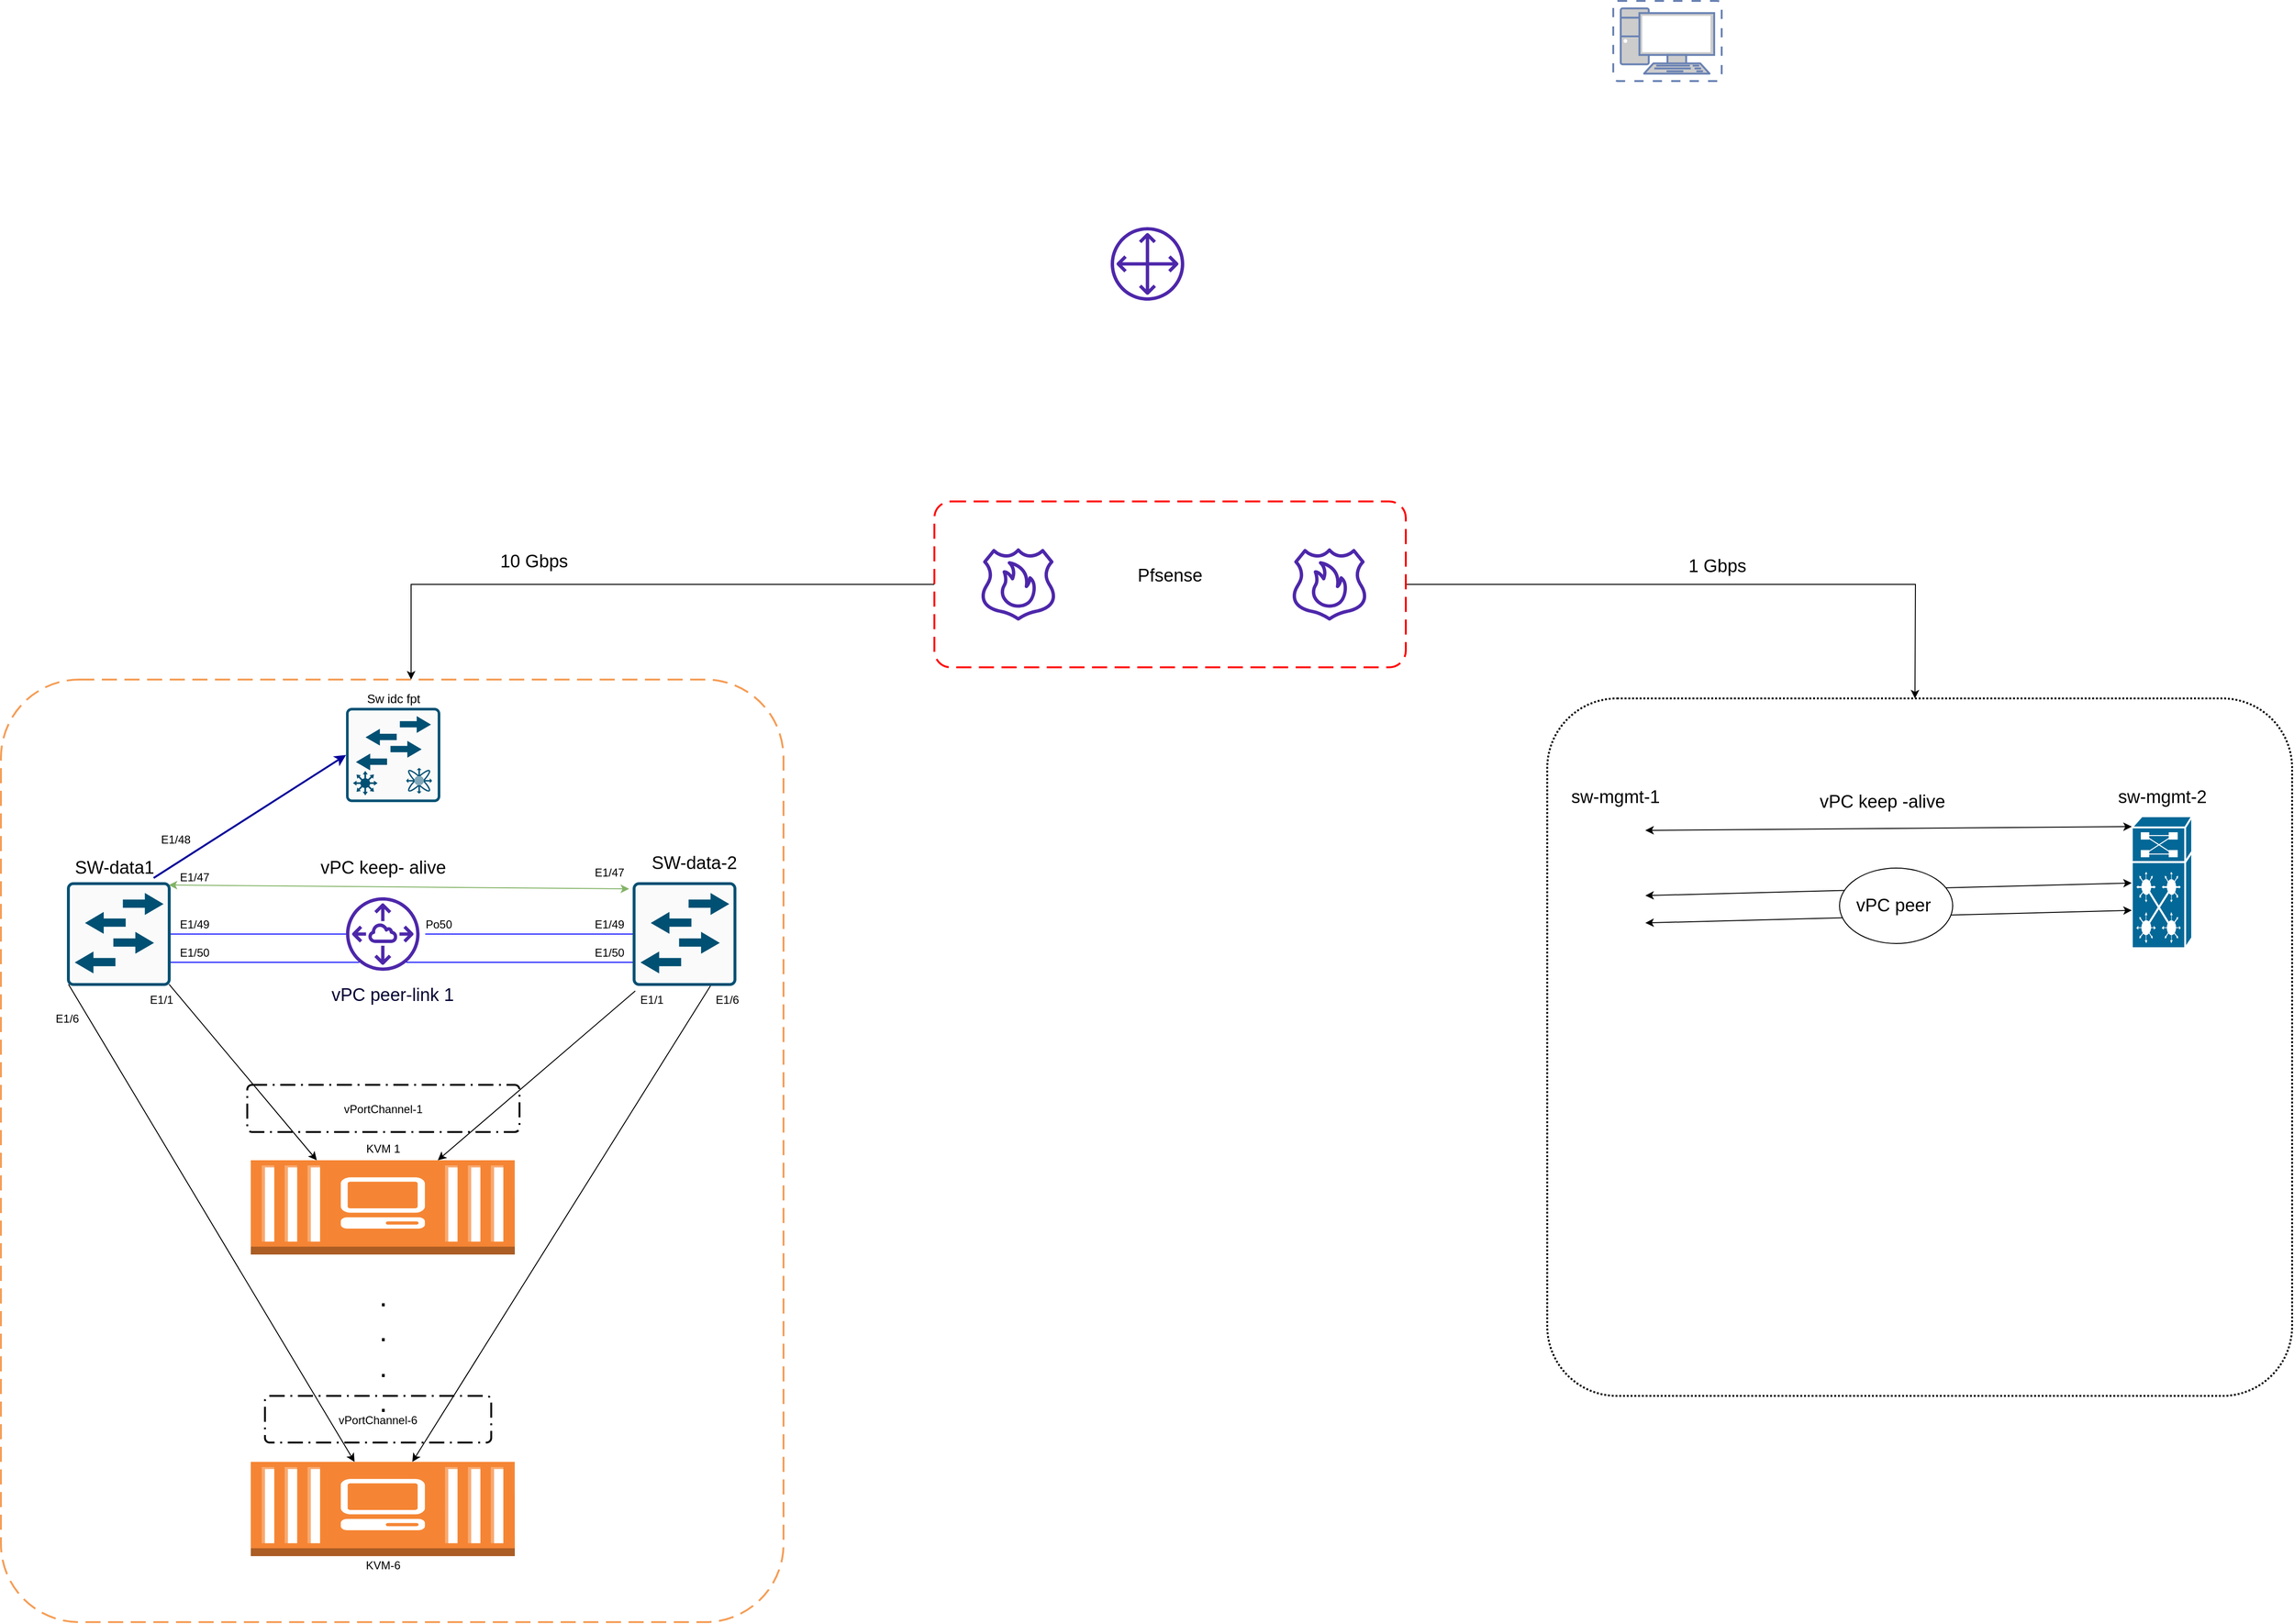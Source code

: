 <mxfile version="17.4.2" type="github">
  <diagram id="6a731a19-8d31-9384-78a2-239565b7b9f0" name="Page-1">
    <mxGraphModel dx="2121" dy="1853" grid="1" gridSize="10" guides="1" tooltips="1" connect="1" arrows="1" fold="1" page="1" pageScale="1" pageWidth="827" pageHeight="1169" background="none" math="0" shadow="0">
      <root>
        <mxCell id="0" />
        <mxCell id="1" parent="0" />
        <mxCell id="PpkC8VUCtbI2EbVheNOO-1" value="" style="rounded=1;arcSize=10;dashed=1;strokeColor=#F59D56;fillColor=none;gradientColor=none;dashPattern=8 4;strokeWidth=2;" vertex="1" parent="1">
          <mxGeometry x="-350" y="370" width="830" height="1000" as="geometry" />
        </mxCell>
        <mxCell id="jgQcP7is1KuD3QYu7mgT-2422" style="edgeStyle=orthogonalEdgeStyle;rounded=0;orthogonalLoop=1;jettySize=auto;html=1;exitX=0;exitY=0.5;exitDx=0;exitDy=0;fontSize=19;" parent="1" source="jgQcP7is1KuD3QYu7mgT-2416" target="PpkC8VUCtbI2EbVheNOO-1" edge="1">
          <mxGeometry relative="1" as="geometry">
            <mxPoint x="85" y="410" as="targetPoint" />
            <Array as="points">
              <mxPoint x="85" y="269" />
            </Array>
          </mxGeometry>
        </mxCell>
        <mxCell id="jgQcP7is1KuD3QYu7mgT-2445" style="edgeStyle=orthogonalEdgeStyle;rounded=0;orthogonalLoop=1;jettySize=auto;html=1;exitX=1;exitY=0.5;exitDx=0;exitDy=0;fontSize=19;" parent="1" source="jgQcP7is1KuD3QYu7mgT-2416" edge="1">
          <mxGeometry relative="1" as="geometry">
            <mxPoint x="1680" y="390" as="targetPoint" />
          </mxGeometry>
        </mxCell>
        <mxCell id="jgQcP7is1KuD3QYu7mgT-2416" value="Pfsense&#xa;" style="rounded=1;arcSize=10;dashed=1;strokeColor=#ff0000;fillColor=none;gradientColor=none;dashPattern=8 4;strokeWidth=2;fontSize=19;" parent="1" vertex="1">
          <mxGeometry x="640" y="181" width="500" height="176" as="geometry" />
        </mxCell>
        <mxCell id="jgQcP7is1KuD3QYu7mgT-2417" value="" style="sketch=0;outlineConnect=0;fontColor=#232F3E;gradientColor=none;fillColor=#4D27AA;strokeColor=none;dashed=0;verticalLabelPosition=bottom;verticalAlign=top;align=center;html=1;fontSize=12;fontStyle=0;aspect=fixed;pointerEvents=1;shape=mxgraph.aws4.route_53_resolver_dns_firewall;" parent="1" vertex="1">
          <mxGeometry x="690" y="230" width="78" height="78" as="geometry" />
        </mxCell>
        <mxCell id="jgQcP7is1KuD3QYu7mgT-2418" value="" style="sketch=0;outlineConnect=0;fontColor=#232F3E;gradientColor=none;fillColor=#4D27AA;strokeColor=none;dashed=0;verticalLabelPosition=bottom;verticalAlign=top;align=center;html=1;fontSize=12;fontStyle=0;aspect=fixed;pointerEvents=1;shape=mxgraph.aws4.route_53_resolver_dns_firewall;" parent="1" vertex="1">
          <mxGeometry x="1020" y="230" width="78" height="78" as="geometry" />
        </mxCell>
        <mxCell id="jgQcP7is1KuD3QYu7mgT-2426" value="SW-data1" style="text;html=1;align=center;verticalAlign=middle;resizable=0;points=[];autosize=1;strokeColor=none;fillColor=none;fontSize=19;" parent="1" vertex="1">
          <mxGeometry x="-280" y="555" width="100" height="30" as="geometry" />
        </mxCell>
        <mxCell id="jgQcP7is1KuD3QYu7mgT-2427" value="SW-data-2" style="text;html=1;align=center;verticalAlign=middle;resizable=0;points=[];autosize=1;strokeColor=none;fillColor=none;fontSize=19;" parent="1" vertex="1">
          <mxGeometry x="330" y="550" width="110" height="30" as="geometry" />
        </mxCell>
        <mxCell id="jgQcP7is1KuD3QYu7mgT-2435" value="" style="endArrow=classic;startArrow=classic;html=1;rounded=0;fontSize=19;entryX=-0.034;entryY=0.173;entryDx=0;entryDy=0;entryPerimeter=0;fontColor=#33FF33;labelBackgroundColor=#00FF00;labelBorderColor=#00FF00;fillColor=#d5e8d4;strokeColor=#82b366;" parent="1" edge="1">
          <mxGeometry width="50" height="50" relative="1" as="geometry">
            <mxPoint x="-172" y="588" as="sourcePoint" />
            <mxPoint x="316.26" y="592.03" as="targetPoint" />
          </mxGeometry>
        </mxCell>
        <mxCell id="jgQcP7is1KuD3QYu7mgT-2436" value="vPC keep- alive&lt;br&gt;" style="text;html=1;align=center;verticalAlign=middle;resizable=0;points=[];autosize=1;strokeColor=none;fillColor=none;fontSize=19;" parent="1" vertex="1">
          <mxGeometry x="-20" y="555" width="150" height="30" as="geometry" />
        </mxCell>
        <mxCell id="jgQcP7is1KuD3QYu7mgT-2438" value="10 Gbps" style="text;html=1;align=center;verticalAlign=middle;resizable=0;points=[];autosize=1;strokeColor=none;fillColor=none;fontSize=19;" parent="1" vertex="1">
          <mxGeometry x="170" y="230" width="90" height="30" as="geometry" />
        </mxCell>
        <mxCell id="jgQcP7is1KuD3QYu7mgT-2439" value="" style="rounded=1;arcSize=10;dashed=1;fillColor=none;gradientColor=none;dashPattern=1 1;strokeWidth=2;fontSize=19;" parent="1" vertex="1">
          <mxGeometry x="1290" y="390" width="790" height="740" as="geometry" />
        </mxCell>
        <mxCell id="jgQcP7is1KuD3QYu7mgT-2441" value="" style="shape=mxgraph.cisco.switches.virtual_layer_switch;sketch=0;html=1;pointerEvents=1;dashed=0;fillColor=#036897;strokeColor=#ffffff;strokeWidth=2;verticalLabelPosition=bottom;verticalAlign=top;align=center;outlineConnect=0;fontSize=19;" parent="1" vertex="1">
          <mxGeometry x="1910" y="515" width="64" height="140" as="geometry" />
        </mxCell>
        <mxCell id="jgQcP7is1KuD3QYu7mgT-2442" value="sw-mgmt-1" style="text;html=1;align=center;verticalAlign=middle;resizable=0;points=[];autosize=1;strokeColor=none;fillColor=none;fontSize=19;" parent="1" vertex="1">
          <mxGeometry x="1307" y="480" width="110" height="30" as="geometry" />
        </mxCell>
        <mxCell id="jgQcP7is1KuD3QYu7mgT-2443" value="sw-mgmt-2" style="text;html=1;align=center;verticalAlign=middle;resizable=0;points=[];autosize=1;strokeColor=none;fillColor=none;fontSize=19;" parent="1" vertex="1">
          <mxGeometry x="1887" y="480" width="110" height="30" as="geometry" />
        </mxCell>
        <mxCell id="jgQcP7is1KuD3QYu7mgT-2446" value="1 Gbps" style="text;html=1;align=center;verticalAlign=middle;resizable=0;points=[];autosize=1;strokeColor=none;fillColor=none;fontSize=19;" parent="1" vertex="1">
          <mxGeometry x="1430" y="235" width="80" height="30" as="geometry" />
        </mxCell>
        <mxCell id="jgQcP7is1KuD3QYu7mgT-2447" value="" style="endArrow=classic;startArrow=classic;html=1;rounded=0;fontSize=19;" parent="1" edge="1">
          <mxGeometry width="50" height="50" relative="1" as="geometry">
            <mxPoint x="1394" y="599.172" as="sourcePoint" />
            <mxPoint x="1910" y="585.828" as="targetPoint" />
          </mxGeometry>
        </mxCell>
        <mxCell id="jgQcP7is1KuD3QYu7mgT-2448" value="" style="endArrow=classic;startArrow=classic;html=1;rounded=0;fontSize=19;" parent="1" edge="1">
          <mxGeometry width="50" height="50" relative="1" as="geometry">
            <mxPoint x="1394" y="628.172" as="sourcePoint" />
            <mxPoint x="1910" y="614.828" as="targetPoint" />
          </mxGeometry>
        </mxCell>
        <mxCell id="jgQcP7is1KuD3QYu7mgT-2450" value="vPC peer&amp;nbsp;" style="ellipse;whiteSpace=wrap;html=1;fontSize=19;" parent="1" vertex="1">
          <mxGeometry x="1600" y="570" width="120" height="80" as="geometry" />
        </mxCell>
        <mxCell id="jgQcP7is1KuD3QYu7mgT-2451" value="" style="endArrow=classic;startArrow=classic;html=1;rounded=0;fontSize=19;entryX=0;entryY=0.25;entryDx=0;entryDy=0;entryPerimeter=0;exitX=1;exitY=0;exitDx=0;exitDy=0;exitPerimeter=0;" parent="1" edge="1">
          <mxGeometry width="50" height="50" relative="1" as="geometry">
            <mxPoint x="1394" y="530" as="sourcePoint" />
            <mxPoint x="1910" y="526" as="targetPoint" />
          </mxGeometry>
        </mxCell>
        <mxCell id="jgQcP7is1KuD3QYu7mgT-2452" value="vPC keep -alive&lt;br&gt;" style="text;html=1;align=center;verticalAlign=middle;resizable=0;points=[];autosize=1;strokeColor=none;fillColor=none;fontSize=19;" parent="1" vertex="1">
          <mxGeometry x="1570" y="485" width="150" height="30" as="geometry" />
        </mxCell>
        <mxCell id="jgQcP7is1KuD3QYu7mgT-2457" value="" style="sketch=0;outlineConnect=0;fontColor=#232F3E;gradientColor=none;fillColor=#4D27AA;strokeColor=none;dashed=0;verticalLabelPosition=bottom;verticalAlign=top;align=center;html=1;fontSize=12;fontStyle=0;aspect=fixed;pointerEvents=1;shape=mxgraph.aws4.customer_gateway;" parent="1" vertex="1">
          <mxGeometry x="827" y="-110" width="78" height="78" as="geometry" />
        </mxCell>
        <mxCell id="jgQcP7is1KuD3QYu7mgT-2462" value="" style="fontColor=#0066CC;verticalAlign=top;verticalLabelPosition=bottom;labelPosition=center;align=center;html=1;outlineConnect=0;fillColor=#CCCCCC;strokeColor=#6881B3;gradientColor=none;gradientDirection=north;strokeWidth=2;shape=mxgraph.networks.virtual_pc;fontSize=19;" parent="1" vertex="1">
          <mxGeometry x="1360" y="-350" width="115" height="85" as="geometry" />
        </mxCell>
        <mxCell id="jgQcP7is1KuD3QYu7mgT-2464" value="" style="sketch=0;points=[[0.015,0.015,0],[0.985,0.015,0],[0.985,0.985,0],[0.015,0.985,0],[0.25,0,0],[0.5,0,0],[0.75,0,0],[1,0.25,0],[1,0.5,0],[1,0.75,0],[0.75,1,0],[0.5,1,0],[0.25,1,0],[0,0.75,0],[0,0.5,0],[0,0.25,0]];verticalLabelPosition=bottom;html=1;verticalAlign=top;aspect=fixed;align=center;pointerEvents=1;shape=mxgraph.cisco19.rect;prIcon=l2_switch;fillColor=#FAFAFA;strokeColor=#005073;fontSize=19;fontColor=#33FF33;" parent="1" vertex="1">
          <mxGeometry x="-280" y="585" width="110" height="110" as="geometry" />
        </mxCell>
        <mxCell id="jgQcP7is1KuD3QYu7mgT-2466" value="" style="sketch=0;points=[[0.015,0.015,0],[0.985,0.015,0],[0.985,0.985,0],[0.015,0.985,0],[0.25,0,0],[0.5,0,0],[0.75,0,0],[1,0.25,0],[1,0.5,0],[1,0.75,0],[0.75,1,0],[0.5,1,0],[0.25,1,0],[0,0.75,0],[0,0.5,0],[0,0.25,0]];verticalLabelPosition=bottom;html=1;verticalAlign=top;aspect=fixed;align=center;pointerEvents=1;shape=mxgraph.cisco19.rect;prIcon=l2_switch;fillColor=#FAFAFA;strokeColor=#005073;fontSize=19;fontColor=#33FF33;" parent="1" vertex="1">
          <mxGeometry x="320" y="585" width="110" height="110" as="geometry" />
        </mxCell>
        <mxCell id="jgQcP7is1KuD3QYu7mgT-2473" value="" style="sketch=0;outlineConnect=0;fontColor=#232F3E;gradientColor=none;fillColor=#4D27AA;strokeColor=none;dashed=0;verticalLabelPosition=bottom;verticalAlign=top;align=center;html=1;fontSize=12;fontStyle=0;aspect=fixed;pointerEvents=1;shape=mxgraph.aws4.peering;" parent="1" vertex="1">
          <mxGeometry x="16" y="601" width="78" height="78" as="geometry" />
        </mxCell>
        <mxCell id="jgQcP7is1KuD3QYu7mgT-2474" value="" style="endArrow=none;html=1;rounded=0;labelBackgroundColor=#00FF00;labelBorderColor=#00FF00;fontSize=19;fontColor=#33FF33;strokeColor=#0000FF;exitX=1;exitY=0.5;exitDx=0;exitDy=0;exitPerimeter=0;" parent="1" source="jgQcP7is1KuD3QYu7mgT-2464" target="jgQcP7is1KuD3QYu7mgT-2473" edge="1">
          <mxGeometry width="50" height="50" relative="1" as="geometry">
            <mxPoint x="-120" y="670" as="sourcePoint" />
            <mxPoint x="-70" y="620" as="targetPoint" />
          </mxGeometry>
        </mxCell>
        <mxCell id="jgQcP7is1KuD3QYu7mgT-2475" value="" style="endArrow=none;html=1;rounded=0;labelBackgroundColor=#00FF00;labelBorderColor=#00FF00;fontSize=19;fontColor=#33FF33;strokeColor=#0000FF;entryX=0;entryY=0.5;entryDx=0;entryDy=0;entryPerimeter=0;exitX=1.077;exitY=0.5;exitDx=0;exitDy=0;exitPerimeter=0;" parent="1" source="jgQcP7is1KuD3QYu7mgT-2473" target="jgQcP7is1KuD3QYu7mgT-2466" edge="1">
          <mxGeometry width="50" height="50" relative="1" as="geometry">
            <mxPoint x="140" y="670" as="sourcePoint" />
            <mxPoint x="190" y="620" as="targetPoint" />
          </mxGeometry>
        </mxCell>
        <mxCell id="jgQcP7is1KuD3QYu7mgT-2476" value="" style="endArrow=none;html=1;rounded=0;labelBackgroundColor=#00FF00;labelBorderColor=#00FF00;fontSize=19;fontColor=#33FF33;strokeColor=#0000FF;" parent="1" edge="1">
          <mxGeometry width="50" height="50" relative="1" as="geometry">
            <mxPoint x="-170" y="670" as="sourcePoint" />
            <mxPoint x="30" y="670" as="targetPoint" />
          </mxGeometry>
        </mxCell>
        <mxCell id="jgQcP7is1KuD3QYu7mgT-2478" value="" style="endArrow=none;html=1;rounded=0;labelBackgroundColor=#00FF00;labelBorderColor=#00FF00;fontSize=19;fontColor=#33FF33;strokeColor=#0000FF;" parent="1" edge="1">
          <mxGeometry width="50" height="50" relative="1" as="geometry">
            <mxPoint x="80" y="670" as="sourcePoint" />
            <mxPoint x="320" y="670" as="targetPoint" />
          </mxGeometry>
        </mxCell>
        <mxCell id="jgQcP7is1KuD3QYu7mgT-2479" value="&lt;font color=&quot;#000033&quot;&gt;vPC peer-link 1&lt;/font&gt;" style="text;html=1;align=center;verticalAlign=middle;resizable=0;points=[];autosize=1;strokeColor=none;fillColor=none;fontSize=19;fontColor=#33FF33;" parent="1" vertex="1">
          <mxGeometry x="-10" y="690" width="150" height="30" as="geometry" />
        </mxCell>
        <mxCell id="PpkC8VUCtbI2EbVheNOO-2" value="E1/47" style="text;html=1;align=center;verticalAlign=middle;resizable=0;points=[];autosize=1;strokeColor=none;fillColor=none;" vertex="1" parent="1">
          <mxGeometry x="-170" y="570" width="50" height="20" as="geometry" />
        </mxCell>
        <mxCell id="PpkC8VUCtbI2EbVheNOO-3" value="E1/47" style="text;html=1;align=center;verticalAlign=middle;resizable=0;points=[];autosize=1;strokeColor=none;fillColor=none;" vertex="1" parent="1">
          <mxGeometry x="270" y="565" width="50" height="20" as="geometry" />
        </mxCell>
        <mxCell id="PpkC8VUCtbI2EbVheNOO-4" value="E1/49" style="text;html=1;align=center;verticalAlign=middle;resizable=0;points=[];autosize=1;strokeColor=none;fillColor=none;" vertex="1" parent="1">
          <mxGeometry x="-170" y="620" width="50" height="20" as="geometry" />
        </mxCell>
        <mxCell id="PpkC8VUCtbI2EbVheNOO-5" value="E1/49" style="text;html=1;align=center;verticalAlign=middle;resizable=0;points=[];autosize=1;strokeColor=none;fillColor=none;" vertex="1" parent="1">
          <mxGeometry x="270" y="620" width="50" height="20" as="geometry" />
        </mxCell>
        <mxCell id="PpkC8VUCtbI2EbVheNOO-6" value="E1/50" style="text;html=1;align=center;verticalAlign=middle;resizable=0;points=[];autosize=1;strokeColor=none;fillColor=none;" vertex="1" parent="1">
          <mxGeometry x="-170" y="650" width="50" height="20" as="geometry" />
        </mxCell>
        <mxCell id="PpkC8VUCtbI2EbVheNOO-7" value="E1/50" style="text;html=1;align=center;verticalAlign=middle;resizable=0;points=[];autosize=1;strokeColor=none;fillColor=none;" vertex="1" parent="1">
          <mxGeometry x="270" y="650" width="50" height="20" as="geometry" />
        </mxCell>
        <mxCell id="PpkC8VUCtbI2EbVheNOO-9" value="Po50" style="text;html=1;align=center;verticalAlign=middle;resizable=0;points=[];autosize=1;strokeColor=none;fillColor=none;" vertex="1" parent="1">
          <mxGeometry x="94" y="620" width="40" height="20" as="geometry" />
        </mxCell>
        <mxCell id="PpkC8VUCtbI2EbVheNOO-10" value="" style="outlineConnect=0;dashed=0;verticalLabelPosition=bottom;verticalAlign=top;align=center;html=1;shape=mxgraph.aws3.ec2_compute_container_3;fillColor=#F58534;gradientColor=none;" vertex="1" parent="1">
          <mxGeometry x="-85" y="880" width="280" height="100" as="geometry" />
        </mxCell>
        <mxCell id="PpkC8VUCtbI2EbVheNOO-11" value="KVM 1" style="text;html=1;align=center;verticalAlign=middle;resizable=0;points=[];autosize=1;strokeColor=none;fillColor=none;" vertex="1" parent="1">
          <mxGeometry x="30" y="857.5" width="50" height="20" as="geometry" />
        </mxCell>
        <mxCell id="PpkC8VUCtbI2EbVheNOO-13" value="" style="endArrow=classic;html=1;rounded=0;entryX=0.25;entryY=0;entryDx=0;entryDy=0;entryPerimeter=0;exitX=0.985;exitY=0.985;exitDx=0;exitDy=0;exitPerimeter=0;" edge="1" parent="1" source="jgQcP7is1KuD3QYu7mgT-2464" target="PpkC8VUCtbI2EbVheNOO-10">
          <mxGeometry width="50" height="50" relative="1" as="geometry">
            <mxPoint x="110" y="810" as="sourcePoint" />
            <mxPoint x="160" y="760" as="targetPoint" />
          </mxGeometry>
        </mxCell>
        <mxCell id="PpkC8VUCtbI2EbVheNOO-15" value="" style="endArrow=classic;html=1;rounded=0;exitX=0.025;exitY=1.049;exitDx=0;exitDy=0;exitPerimeter=0;" edge="1" parent="1" source="jgQcP7is1KuD3QYu7mgT-2466" target="PpkC8VUCtbI2EbVheNOO-10">
          <mxGeometry width="50" height="50" relative="1" as="geometry">
            <mxPoint x="150" y="870" as="sourcePoint" />
            <mxPoint x="200" y="820" as="targetPoint" />
          </mxGeometry>
        </mxCell>
        <mxCell id="PpkC8VUCtbI2EbVheNOO-16" value="E1/1&lt;br&gt;" style="text;html=1;align=center;verticalAlign=middle;resizable=0;points=[];autosize=1;strokeColor=none;fillColor=none;" vertex="1" parent="1">
          <mxGeometry x="-200" y="700" width="40" height="20" as="geometry" />
        </mxCell>
        <mxCell id="PpkC8VUCtbI2EbVheNOO-17" value="E1/1&lt;br&gt;" style="text;html=1;align=center;verticalAlign=middle;resizable=0;points=[];autosize=1;strokeColor=none;fillColor=none;" vertex="1" parent="1">
          <mxGeometry x="320" y="700" width="40" height="20" as="geometry" />
        </mxCell>
        <mxCell id="PpkC8VUCtbI2EbVheNOO-18" value="vPortChannel-1" style="rounded=1;arcSize=10;dashed=1;fillColor=none;gradientColor=none;dashPattern=8 3 1 3;strokeWidth=2;" vertex="1" parent="1">
          <mxGeometry x="-88.75" y="800" width="288.75" height="50" as="geometry" />
        </mxCell>
        <mxCell id="PpkC8VUCtbI2EbVheNOO-21" value="" style="outlineConnect=0;dashed=0;verticalLabelPosition=bottom;verticalAlign=top;align=center;html=1;shape=mxgraph.aws3.ec2_compute_container_3;fillColor=#F58534;gradientColor=none;" vertex="1" parent="1">
          <mxGeometry x="-85" y="1200" width="280" height="100" as="geometry" />
        </mxCell>
        <mxCell id="PpkC8VUCtbI2EbVheNOO-22" value="KVM-6" style="text;html=1;align=center;verticalAlign=middle;resizable=0;points=[];autosize=1;strokeColor=none;fillColor=none;" vertex="1" parent="1">
          <mxGeometry x="30" y="1300" width="50" height="20" as="geometry" />
        </mxCell>
        <mxCell id="PpkC8VUCtbI2EbVheNOO-23" value=".&lt;br style=&quot;font-size: 31px;&quot;&gt;.&lt;br style=&quot;font-size: 31px;&quot;&gt;.&lt;br style=&quot;font-size: 31px;&quot;&gt;." style="text;html=1;align=center;verticalAlign=middle;resizable=0;points=[];autosize=1;strokeColor=none;fillColor=#FFFFFF;strokeWidth=1;fontSize=31;" vertex="1" parent="1">
          <mxGeometry x="45" y="1005" width="20" height="150" as="geometry" />
        </mxCell>
        <mxCell id="PpkC8VUCtbI2EbVheNOO-25" value="" style="endArrow=classic;html=1;rounded=0;fontSize=24;exitX=0.015;exitY=0.985;exitDx=0;exitDy=0;exitPerimeter=0;" edge="1" parent="1" source="jgQcP7is1KuD3QYu7mgT-2464" target="PpkC8VUCtbI2EbVheNOO-21">
          <mxGeometry width="50" height="50" relative="1" as="geometry">
            <mxPoint x="-270" y="890" as="sourcePoint" />
            <mxPoint x="-220" y="840" as="targetPoint" />
          </mxGeometry>
        </mxCell>
        <mxCell id="PpkC8VUCtbI2EbVheNOO-26" value="E1/6" style="text;html=1;align=center;verticalAlign=middle;resizable=0;points=[];autosize=1;strokeColor=none;fillColor=none;fontSize=12;" vertex="1" parent="1">
          <mxGeometry x="-300" y="720" width="40" height="20" as="geometry" />
        </mxCell>
        <mxCell id="PpkC8VUCtbI2EbVheNOO-27" value="" style="endArrow=classic;html=1;rounded=0;fontSize=12;exitX=0.75;exitY=1;exitDx=0;exitDy=0;exitPerimeter=0;" edge="1" parent="1" source="jgQcP7is1KuD3QYu7mgT-2466" target="PpkC8VUCtbI2EbVheNOO-21">
          <mxGeometry width="50" height="50" relative="1" as="geometry">
            <mxPoint x="260" y="907.5" as="sourcePoint" />
            <mxPoint x="310" y="857.5" as="targetPoint" />
          </mxGeometry>
        </mxCell>
        <mxCell id="PpkC8VUCtbI2EbVheNOO-28" value="E1/6" style="text;html=1;align=center;verticalAlign=middle;resizable=0;points=[];autosize=1;strokeColor=none;fillColor=none;fontSize=12;" vertex="1" parent="1">
          <mxGeometry x="400" y="700" width="40" height="20" as="geometry" />
        </mxCell>
        <mxCell id="PpkC8VUCtbI2EbVheNOO-29" value="vPortChannel-6" style="rounded=1;arcSize=10;dashed=1;fillColor=none;gradientColor=none;dashPattern=8 3 1 3;strokeWidth=2;fontSize=12;" vertex="1" parent="1">
          <mxGeometry x="-70" y="1130" width="240" height="49.5" as="geometry" />
        </mxCell>
        <mxCell id="PpkC8VUCtbI2EbVheNOO-31" value="" style="sketch=0;points=[[0.015,0.015,0],[0.985,0.015,0],[0.985,0.985,0],[0.015,0.985,0],[0.25,0,0],[0.5,0,0],[0.75,0,0],[1,0.25,0],[1,0.5,0],[1,0.75,0],[0.75,1,0],[0.5,1,0],[0.25,1,0],[0,0.75,0],[0,0.5,0],[0,0.25,0]];verticalLabelPosition=bottom;html=1;verticalAlign=top;aspect=fixed;align=center;pointerEvents=1;shape=mxgraph.cisco19.rect;prIcon=layer3_nexus_5k_switch;fillColor=#FAFAFA;strokeColor=#005073;fontSize=12;" vertex="1" parent="1">
          <mxGeometry x="16" y="400" width="100" height="100" as="geometry" />
        </mxCell>
        <mxCell id="PpkC8VUCtbI2EbVheNOO-32" value="" style="endArrow=classic;html=1;rounded=0;fontSize=12;entryX=0;entryY=0.5;entryDx=0;entryDy=0;entryPerimeter=0;exitX=0.836;exitY=-0.041;exitDx=0;exitDy=0;exitPerimeter=0;fontColor=#000066;labelBackgroundColor=#000066;strokeColor=#000099;strokeWidth=2;" edge="1" parent="1" source="jgQcP7is1KuD3QYu7mgT-2464" target="PpkC8VUCtbI2EbVheNOO-31">
          <mxGeometry width="50" height="50" relative="1" as="geometry">
            <mxPoint x="-88.75" y="520" as="sourcePoint" />
            <mxPoint x="-38.75" y="470" as="targetPoint" />
          </mxGeometry>
        </mxCell>
        <mxCell id="PpkC8VUCtbI2EbVheNOO-33" value="E1/48" style="text;html=1;align=center;verticalAlign=middle;resizable=0;points=[];autosize=1;strokeColor=none;fillColor=none;fontSize=12;fontColor=#000000;labelBackgroundColor=#FFFFFF;" vertex="1" parent="1">
          <mxGeometry x="-190" y="530" width="50" height="20" as="geometry" />
        </mxCell>
        <mxCell id="PpkC8VUCtbI2EbVheNOO-34" value="Sw idc fpt" style="text;html=1;align=center;verticalAlign=middle;resizable=0;points=[];autosize=1;strokeColor=none;fillColor=none;fontSize=13;fontColor=#000000;" vertex="1" parent="1">
          <mxGeometry x="31" y="380" width="70" height="20" as="geometry" />
        </mxCell>
      </root>
    </mxGraphModel>
  </diagram>
</mxfile>

